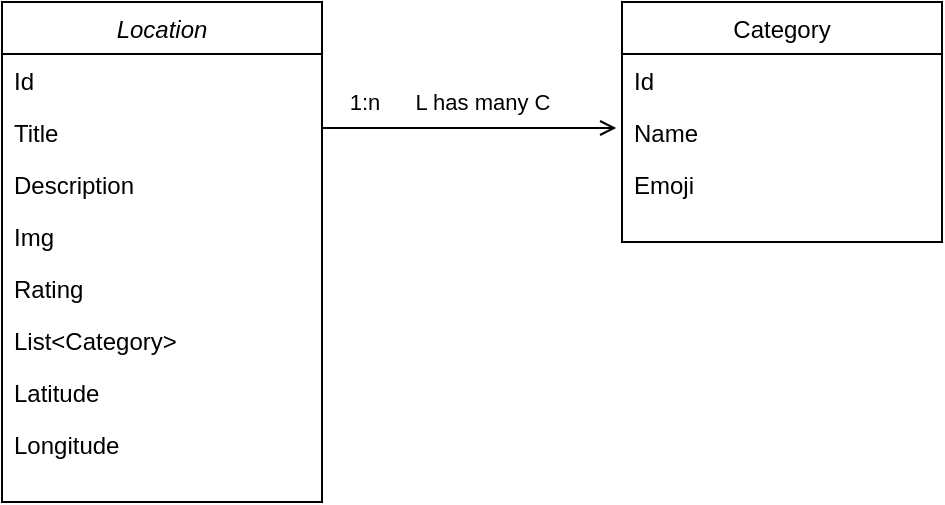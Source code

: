 <mxfile version="20.2.3" type="device"><diagram id="C5RBs43oDa-KdzZeNtuy" name="Page-1"><mxGraphModel dx="982" dy="583" grid="1" gridSize="10" guides="1" tooltips="1" connect="1" arrows="1" fold="1" page="1" pageScale="1" pageWidth="827" pageHeight="1169" math="0" shadow="0"><root><mxCell id="WIyWlLk6GJQsqaUBKTNV-0"/><mxCell id="WIyWlLk6GJQsqaUBKTNV-1" parent="WIyWlLk6GJQsqaUBKTNV-0"/><mxCell id="zkfFHV4jXpPFQw0GAbJ--0" value="Location" style="swimlane;fontStyle=2;align=center;verticalAlign=top;childLayout=stackLayout;horizontal=1;startSize=26;horizontalStack=0;resizeParent=1;resizeLast=0;collapsible=1;marginBottom=0;rounded=0;shadow=0;strokeWidth=1;" parent="WIyWlLk6GJQsqaUBKTNV-1" vertex="1"><mxGeometry x="220" y="120" width="160" height="250" as="geometry"><mxRectangle x="230" y="140" width="160" height="26" as="alternateBounds"/></mxGeometry></mxCell><mxCell id="zkfFHV4jXpPFQw0GAbJ--1" value="Id" style="text;align=left;verticalAlign=top;spacingLeft=4;spacingRight=4;overflow=hidden;rotatable=0;points=[[0,0.5],[1,0.5]];portConstraint=eastwest;" parent="zkfFHV4jXpPFQw0GAbJ--0" vertex="1"><mxGeometry y="26" width="160" height="26" as="geometry"/></mxCell><mxCell id="zkfFHV4jXpPFQw0GAbJ--5" value="Title" style="text;align=left;verticalAlign=top;spacingLeft=4;spacingRight=4;overflow=hidden;rotatable=0;points=[[0,0.5],[1,0.5]];portConstraint=eastwest;" parent="zkfFHV4jXpPFQw0GAbJ--0" vertex="1"><mxGeometry y="52" width="160" height="26" as="geometry"/></mxCell><mxCell id="XjVqC8287Y3Xtco0VtFU-41" value="Description" style="text;align=left;verticalAlign=top;spacingLeft=4;spacingRight=4;overflow=hidden;rotatable=0;points=[[0,0.5],[1,0.5]];portConstraint=eastwest;" vertex="1" parent="zkfFHV4jXpPFQw0GAbJ--0"><mxGeometry y="78" width="160" height="26" as="geometry"/></mxCell><mxCell id="XjVqC8287Y3Xtco0VtFU-42" value="Img" style="text;align=left;verticalAlign=top;spacingLeft=4;spacingRight=4;overflow=hidden;rotatable=0;points=[[0,0.5],[1,0.5]];portConstraint=eastwest;" vertex="1" parent="zkfFHV4jXpPFQw0GAbJ--0"><mxGeometry y="104" width="160" height="26" as="geometry"/></mxCell><mxCell id="XjVqC8287Y3Xtco0VtFU-43" value="Rating" style="text;align=left;verticalAlign=top;spacingLeft=4;spacingRight=4;overflow=hidden;rotatable=0;points=[[0,0.5],[1,0.5]];portConstraint=eastwest;" vertex="1" parent="zkfFHV4jXpPFQw0GAbJ--0"><mxGeometry y="130" width="160" height="26" as="geometry"/></mxCell><mxCell id="XjVqC8287Y3Xtco0VtFU-44" value="List&lt;Category&gt;" style="text;align=left;verticalAlign=top;spacingLeft=4;spacingRight=4;overflow=hidden;rotatable=0;points=[[0,0.5],[1,0.5]];portConstraint=eastwest;" vertex="1" parent="zkfFHV4jXpPFQw0GAbJ--0"><mxGeometry y="156" width="160" height="26" as="geometry"/></mxCell><mxCell id="XjVqC8287Y3Xtco0VtFU-45" value="Latitude" style="text;align=left;verticalAlign=top;spacingLeft=4;spacingRight=4;overflow=hidden;rotatable=0;points=[[0,0.5],[1,0.5]];portConstraint=eastwest;" vertex="1" parent="zkfFHV4jXpPFQw0GAbJ--0"><mxGeometry y="182" width="160" height="26" as="geometry"/></mxCell><mxCell id="XjVqC8287Y3Xtco0VtFU-47" value="Longitude" style="text;align=left;verticalAlign=top;spacingLeft=4;spacingRight=4;overflow=hidden;rotatable=0;points=[[0,0.5],[1,0.5]];portConstraint=eastwest;" vertex="1" parent="zkfFHV4jXpPFQw0GAbJ--0"><mxGeometry y="208" width="160" height="26" as="geometry"/></mxCell><mxCell id="XjVqC8287Y3Xtco0VtFU-0" value="Category" style="swimlane;fontStyle=0;align=center;verticalAlign=top;childLayout=stackLayout;horizontal=1;startSize=26;horizontalStack=0;resizeParent=1;resizeLast=0;collapsible=1;marginBottom=0;rounded=0;shadow=0;strokeWidth=1;" vertex="1" parent="WIyWlLk6GJQsqaUBKTNV-1"><mxGeometry x="530" y="120" width="160" height="120" as="geometry"><mxRectangle x="550" y="140" width="160" height="26" as="alternateBounds"/></mxGeometry></mxCell><mxCell id="XjVqC8287Y3Xtco0VtFU-1" value="Id" style="text;align=left;verticalAlign=top;spacingLeft=4;spacingRight=4;overflow=hidden;rotatable=0;points=[[0,0.5],[1,0.5]];portConstraint=eastwest;" vertex="1" parent="XjVqC8287Y3Xtco0VtFU-0"><mxGeometry y="26" width="160" height="26" as="geometry"/></mxCell><mxCell id="XjVqC8287Y3Xtco0VtFU-18" value="Name" style="text;align=left;verticalAlign=top;spacingLeft=4;spacingRight=4;overflow=hidden;rotatable=0;points=[[0,0.5],[1,0.5]];portConstraint=eastwest;" vertex="1" parent="XjVqC8287Y3Xtco0VtFU-0"><mxGeometry y="52" width="160" height="26" as="geometry"/></mxCell><mxCell id="XjVqC8287Y3Xtco0VtFU-19" value="Emoji" style="text;align=left;verticalAlign=top;spacingLeft=4;spacingRight=4;overflow=hidden;rotatable=0;points=[[0,0.5],[1,0.5]];portConstraint=eastwest;" vertex="1" parent="XjVqC8287Y3Xtco0VtFU-0"><mxGeometry y="78" width="160" height="26" as="geometry"/></mxCell><mxCell id="XjVqC8287Y3Xtco0VtFU-8" value="" style="endArrow=open;shadow=0;strokeWidth=1;rounded=0;endFill=1;edgeStyle=elbowEdgeStyle;elbow=vertical;exitX=1;exitY=0.5;exitDx=0;exitDy=0;entryX=-0.018;entryY=0.43;entryDx=0;entryDy=0;entryPerimeter=0;" edge="1" parent="WIyWlLk6GJQsqaUBKTNV-1" target="XjVqC8287Y3Xtco0VtFU-18"><mxGeometry x="0.5" y="41" relative="1" as="geometry"><mxPoint x="380" y="185" as="sourcePoint"/><mxPoint x="610" y="100" as="targetPoint"/><mxPoint x="-40" y="32" as="offset"/><Array as="points"><mxPoint x="460" y="183"/><mxPoint x="610" y="70"/><mxPoint x="400"/><mxPoint x="460" y="10"/></Array></mxGeometry></mxCell><mxCell id="XjVqC8287Y3Xtco0VtFU-10" value="L has many C" style="edgeLabel;html=1;align=center;verticalAlign=middle;resizable=0;points=[];" vertex="1" connectable="0" parent="XjVqC8287Y3Xtco0VtFU-8"><mxGeometry x="-0.301" y="1" relative="1" as="geometry"><mxPoint x="30" y="-12" as="offset"/></mxGeometry></mxCell><mxCell id="XjVqC8287Y3Xtco0VtFU-31" value="1:n" style="edgeLabel;html=1;align=center;verticalAlign=middle;resizable=0;points=[];" vertex="1" connectable="0" parent="XjVqC8287Y3Xtco0VtFU-8"><mxGeometry x="-0.693" relative="1" as="geometry"><mxPoint y="-13" as="offset"/></mxGeometry></mxCell></root></mxGraphModel></diagram></mxfile>